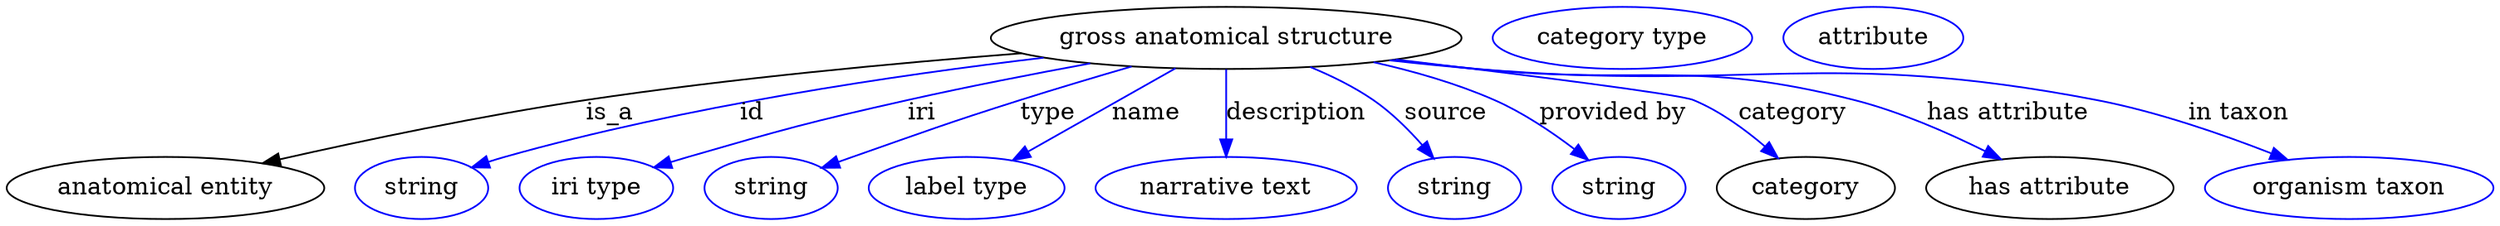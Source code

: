 digraph {
	graph [bb="0,0,1436.8,123"];
	node [label="\N"];
	"gross anatomical structure"	[height=0.5,
		label="gross anatomical structure",
		pos="704.64,105",
		width=3.7733];
	"anatomical entity"	[height=0.5,
		pos="91.642,18",
		width=2.5456];
	"gross anatomical structure" -> "anatomical entity"	[label=is_a,
		lp="348.64,61.5",
		pos="e,147.8,32.362 586.35,96.1 513.52,90.421 418.39,81.54 334.64,69 274.27,59.96 206.26,45.604 157.58,34.589"];
	id	[color=blue,
		height=0.5,
		label=string,
		pos="239.64,18",
		width=1.0652];
	"gross anatomical structure" -> id	[color=blue,
		label=id,
		lp="430.64,61.5",
		pos="e,268.64,29.948 599.52,93.583 514.32,83.543 391.75,65.457 287.64,36 284.54,35.121 281.34,34.148 278.14,33.124",
		style=solid];
	iri	[color=blue,
		height=0.5,
		label="iri type",
		pos="340.64,18",
		width=1.2277];
	"gross anatomical structure" -> iri	[color=blue,
		label=iri,
		lp="528.64,61.5",
		pos="e,374.27,29.865 626.06,90.271 593.35,84.241 555.06,76.77 520.64,69 464.17,56.251 450.27,52.03 394.64,36 391.13,34.988 387.5,33.911 \
383.86,32.81",
		style=solid];
	type	[color=blue,
		height=0.5,
		label=string,
		pos="441.64,18",
		width=1.0652];
	"gross anatomical structure" -> type	[color=blue,
		label=type,
		lp="601.64,61.5",
		pos="e,470.94,29.697 649.99,88.447 629.73,82.542 606.58,75.638 585.64,69 542.23,55.239 531.61,51.079 488.64,36 485.96,35.057 483.19,34.077 \
480.4,33.084",
		style=solid];
	name	[color=blue,
		height=0.5,
		label="label type",
		pos="554.64,18",
		width=1.5707];
	"gross anatomical structure" -> name	[color=blue,
		label=name,
		lp="658.64,61.5",
		pos="e,581.33,34.123 675.36,87.409 650.96,73.58 616.11,53.831 590.12,39.104",
		style=solid];
	description	[color=blue,
		height=0.5,
		label="narrative text",
		pos="704.64,18",
		width=2.0943];
	"gross anatomical structure" -> description	[color=blue,
		label=description,
		lp="745.14,61.5",
		pos="e,704.64,36.175 704.64,86.799 704.64,75.163 704.64,59.548 704.64,46.237",
		style=solid];
	source	[color=blue,
		height=0.5,
		label=string,
		pos="836.64,18",
		width=1.0652];
	"gross anatomical structure" -> source	[color=blue,
		label=source,
		lp="831.64,61.5",
		pos="e,824.52,35.129 753.24,88.135 765.66,82.991 778.6,76.608 789.64,69 800.11,61.784 810.02,51.893 818.02,42.813",
		style=solid];
	"provided by"	[color=blue,
		height=0.5,
		label=string,
		pos="931.64,18",
		width=1.0652];
	"gross anatomical structure" -> "provided by"	[color=blue,
		label="provided by",
		lp="928.14,61.5",
		pos="e,914.16,34.036 789.79,90.928 813.02,85.723 837.8,78.611 859.64,69 876.21,61.709 892.93,50.399 906.07,40.379",
		style=solid];
	category	[height=0.5,
		pos="1039.6,18",
		width=1.4263];
	"gross anatomical structure" -> category	[color=blue,
		label=category,
		lp="1032.1,61.5",
		pos="e,1023.6,35.317 802.83,92.487 876.68,83.632 966.52,72.36 974.64,69 989.82,62.72 1004.5,51.945 1016.1,42.002",
		style=solid];
	"has attribute"	[height=0.5,
		pos="1180.6,18",
		width=1.9859];
	"gross anatomical structure" -> "has attribute"	[color=blue,
		label="has attribute",
		lp="1156.6,61.5",
		pos="e,1152.3,34.717 800.92,92.243 817.17,90.393 833.88,88.574 849.64,87 946.38,77.338 973.43,93.003 1067.6,69 1093.9,62.31 1121.8,50.05 \
1143.2,39.344",
		style=solid];
	"in taxon"	[color=blue,
		height=0.5,
		label="organism taxon",
		pos="1353.6,18",
		width=2.3109];
	"gross anatomical structure" -> "in taxon"	[color=blue,
		label="in taxon",
		lp="1289.6,61.5",
		pos="e,1318.1,34.307 798.93,92.025 815.8,90.146 833.22,88.374 849.64,87 1008.4,73.717 1051.2,99.102 1207.6,69 1242.4,62.32 1280.1,49.244 \
1308.5,38.139",
		style=solid];
	"named thing_category"	[color=blue,
		height=0.5,
		label="category type",
		pos="933.64,105",
		width=2.0762];
	"organismal entity_has attribute"	[color=blue,
		height=0.5,
		label=attribute,
		pos="1078.6,105",
		width=1.4443];
}
